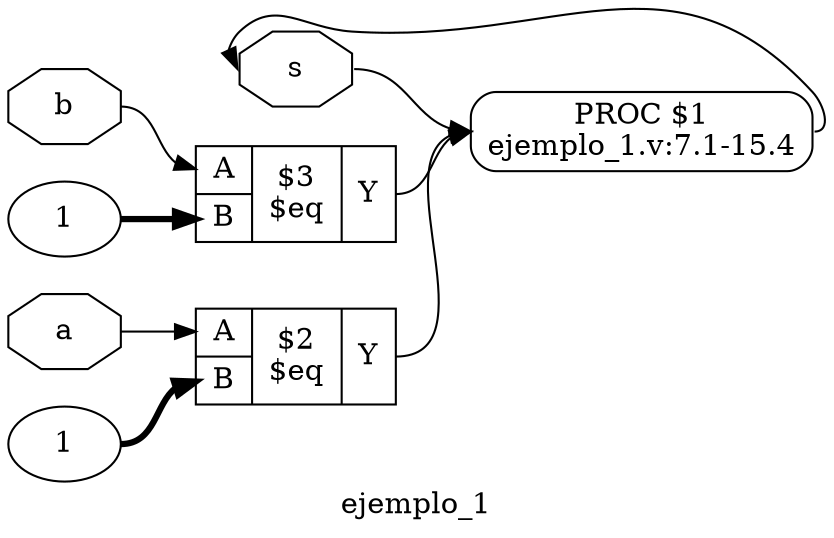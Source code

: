digraph "ejemplo_1" {
label="ejemplo_1";
rankdir="LR";
remincross=true;
n6 [ shape=octagon, label="s", color="black", fontcolor="black" ];
n7 [ shape=octagon, label="b", color="black", fontcolor="black" ];
n8 [ shape=octagon, label="a", color="black", fontcolor="black" ];
v0 [ label="1" ];
c12 [ shape=record, label="{{<p9> A|<p10> B}|$3\n$eq|{<p11> Y}}" ];
v1 [ label="1" ];
c13 [ shape=record, label="{{<p9> A|<p10> B}|$2\n$eq|{<p11> Y}}" ];
p2 [shape=box, style=rounded, label="PROC $1\nejemplo_1.v:7.1-15.4"];
c12:p11:e -> p2:w [color="black", label=""];
c13:p11:e -> p2:w [color="black", label=""];
p2:e -> n6:w [color="black", label=""];
n6:e -> p2:w [color="black", label=""];
n7:e -> c12:p9:w [color="black", label=""];
n8:e -> c13:p9:w [color="black", label=""];
v0:e -> c12:p10:w [color="black", style="setlinewidth(3)", label=""];
v1:e -> c13:p10:w [color="black", style="setlinewidth(3)", label=""];
}
